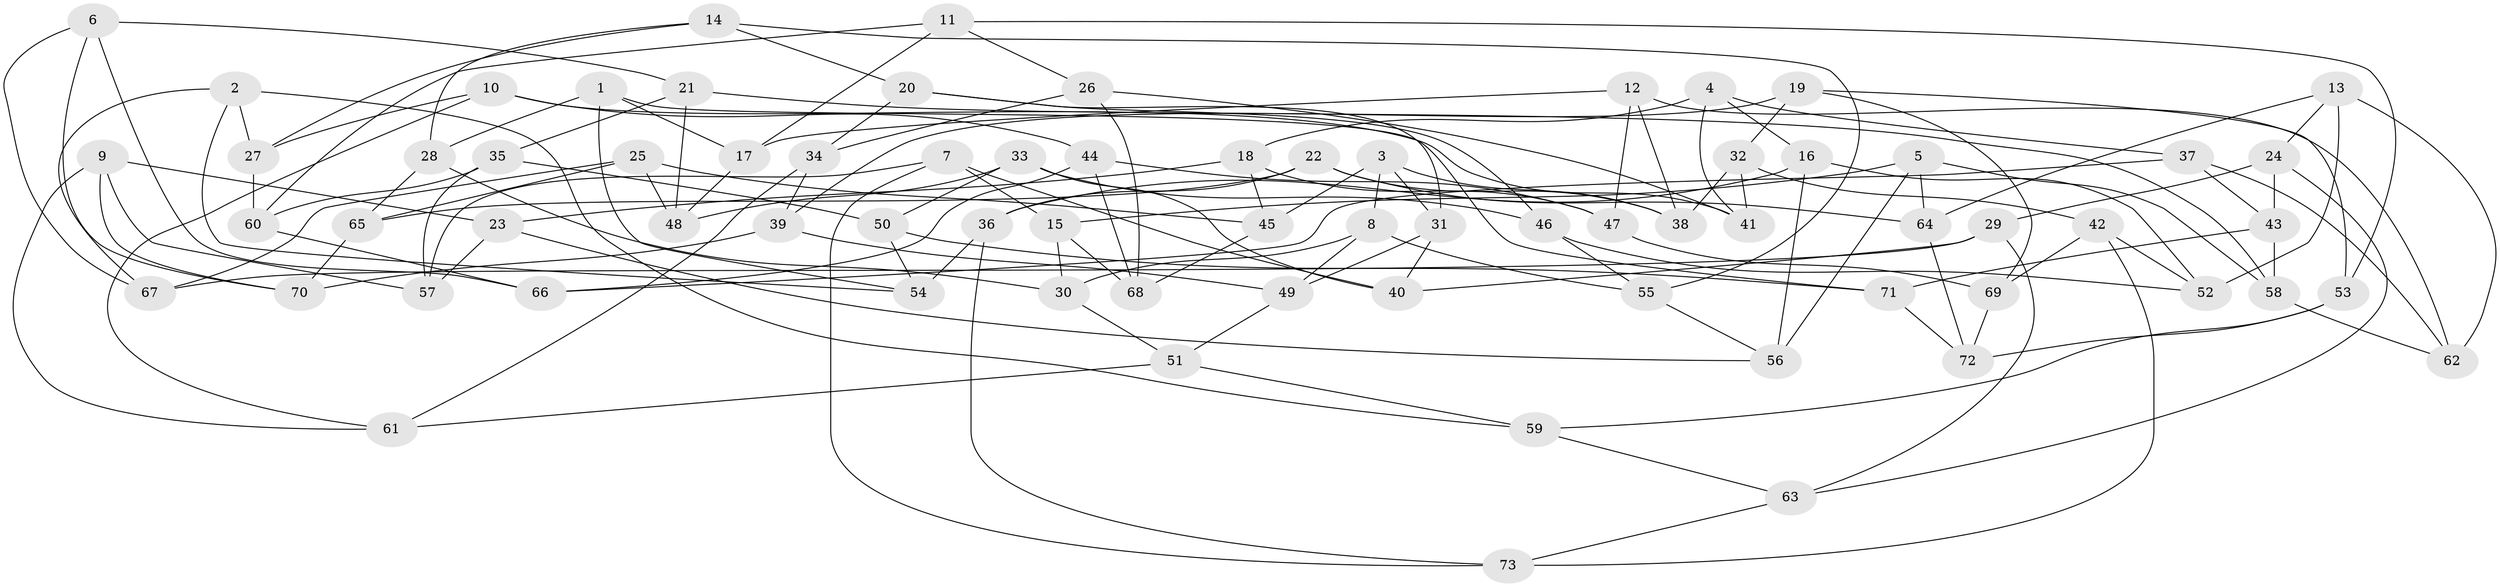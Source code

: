// Generated by graph-tools (version 1.1) at 2025/50/03/09/25 03:50:50]
// undirected, 73 vertices, 146 edges
graph export_dot {
graph [start="1"]
  node [color=gray90,style=filled];
  1;
  2;
  3;
  4;
  5;
  6;
  7;
  8;
  9;
  10;
  11;
  12;
  13;
  14;
  15;
  16;
  17;
  18;
  19;
  20;
  21;
  22;
  23;
  24;
  25;
  26;
  27;
  28;
  29;
  30;
  31;
  32;
  33;
  34;
  35;
  36;
  37;
  38;
  39;
  40;
  41;
  42;
  43;
  44;
  45;
  46;
  47;
  48;
  49;
  50;
  51;
  52;
  53;
  54;
  55;
  56;
  57;
  58;
  59;
  60;
  61;
  62;
  63;
  64;
  65;
  66;
  67;
  68;
  69;
  70;
  71;
  72;
  73;
  1 -- 71;
  1 -- 28;
  1 -- 17;
  1 -- 54;
  2 -- 54;
  2 -- 59;
  2 -- 27;
  2 -- 67;
  3 -- 31;
  3 -- 38;
  3 -- 8;
  3 -- 45;
  4 -- 37;
  4 -- 18;
  4 -- 41;
  4 -- 16;
  5 -- 64;
  5 -- 15;
  5 -- 56;
  5 -- 58;
  6 -- 21;
  6 -- 67;
  6 -- 70;
  6 -- 66;
  7 -- 15;
  7 -- 57;
  7 -- 73;
  7 -- 40;
  8 -- 30;
  8 -- 55;
  8 -- 49;
  9 -- 57;
  9 -- 23;
  9 -- 70;
  9 -- 61;
  10 -- 44;
  10 -- 27;
  10 -- 61;
  10 -- 41;
  11 -- 17;
  11 -- 26;
  11 -- 53;
  11 -- 60;
  12 -- 62;
  12 -- 17;
  12 -- 47;
  12 -- 38;
  13 -- 24;
  13 -- 64;
  13 -- 52;
  13 -- 62;
  14 -- 55;
  14 -- 28;
  14 -- 27;
  14 -- 20;
  15 -- 68;
  15 -- 30;
  16 -- 56;
  16 -- 36;
  16 -- 52;
  17 -- 48;
  18 -- 45;
  18 -- 23;
  18 -- 47;
  19 -- 39;
  19 -- 32;
  19 -- 69;
  19 -- 53;
  20 -- 31;
  20 -- 46;
  20 -- 34;
  21 -- 35;
  21 -- 58;
  21 -- 48;
  22 -- 38;
  22 -- 36;
  22 -- 65;
  22 -- 64;
  23 -- 57;
  23 -- 56;
  24 -- 43;
  24 -- 63;
  24 -- 29;
  25 -- 67;
  25 -- 45;
  25 -- 65;
  25 -- 48;
  26 -- 34;
  26 -- 41;
  26 -- 68;
  27 -- 60;
  28 -- 30;
  28 -- 65;
  29 -- 40;
  29 -- 63;
  29 -- 67;
  30 -- 51;
  31 -- 40;
  31 -- 49;
  32 -- 42;
  32 -- 38;
  32 -- 41;
  33 -- 48;
  33 -- 40;
  33 -- 46;
  33 -- 50;
  34 -- 39;
  34 -- 61;
  35 -- 60;
  35 -- 57;
  35 -- 50;
  36 -- 54;
  36 -- 73;
  37 -- 43;
  37 -- 66;
  37 -- 62;
  39 -- 49;
  39 -- 70;
  42 -- 52;
  42 -- 69;
  42 -- 73;
  43 -- 58;
  43 -- 71;
  44 -- 47;
  44 -- 68;
  44 -- 66;
  45 -- 68;
  46 -- 52;
  46 -- 55;
  47 -- 69;
  49 -- 51;
  50 -- 71;
  50 -- 54;
  51 -- 59;
  51 -- 61;
  53 -- 59;
  53 -- 72;
  55 -- 56;
  58 -- 62;
  59 -- 63;
  60 -- 66;
  63 -- 73;
  64 -- 72;
  65 -- 70;
  69 -- 72;
  71 -- 72;
}
